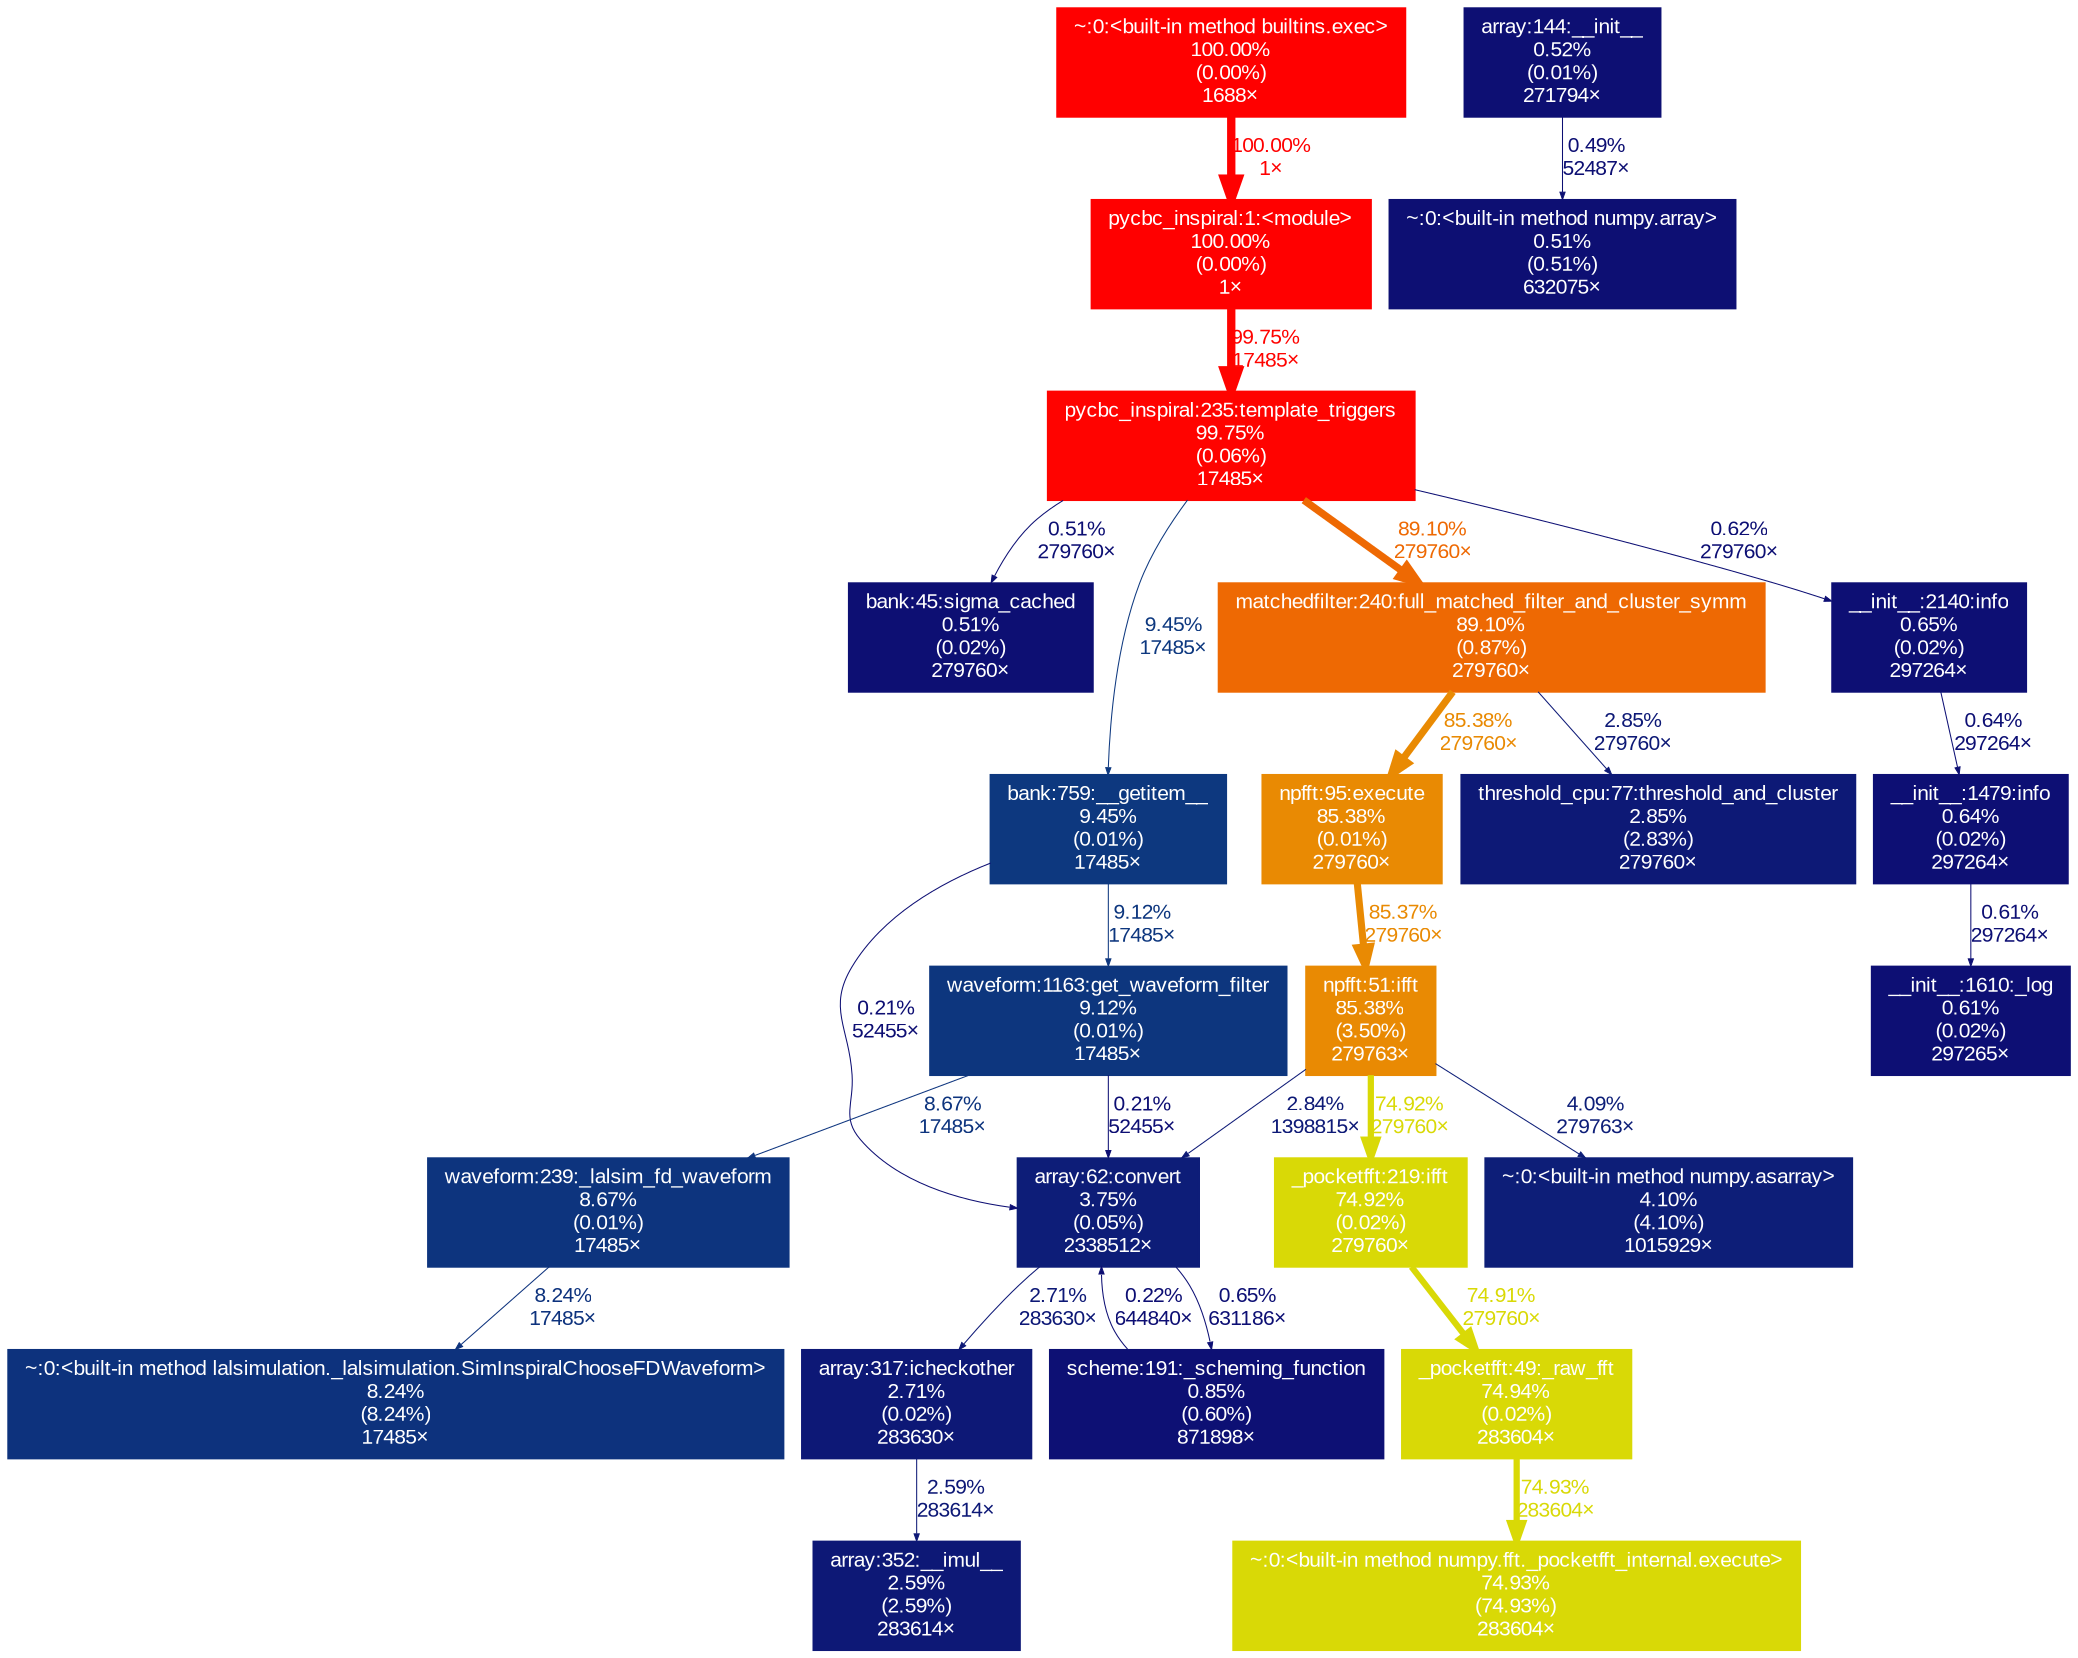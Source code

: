 digraph {
	graph [fontname=Arial, nodesep=0.125, ranksep=0.25];
	node [fontcolor=white, fontname=Arial, height=0, shape=box, style=filled, width=0];
	edge [fontname=Arial];
	372 [color="#ff0000", fontcolor="#ffffff", fontsize="10.00", label="pycbc_inspiral:1:<module>\n100.00%\n(0.00%)\n1×", tooltip="/work/pi_ccapano_umassd_edu/nperla_umassd_edu/envs/pycbc/bin/pycbc_inspiral"];
	372 -> 2567 [arrowsize="1.00", color="#ff0300", fontcolor="#ff0300", fontsize="10.00", label="99.75%\n17485×", labeldistance="3.99", penwidth="3.99"];
	1461 [color="#0d0f73", fontcolor="#ffffff", fontsize="10.00", label="~:0:<built-in method numpy.array>\n0.51%\n(0.51%)\n632075×", tooltip="~"];
	1471 [color="#ff0000", fontcolor="#ffffff", fontsize="10.00", label="~:0:<built-in method builtins.exec>\n100.00%\n(0.00%)\n1688×", tooltip="~"];
	1471 -> 372 [arrowsize="1.00", color="#ff0000", fontcolor="#ff0000", fontsize="10.00", label="100.00%\n1×", labeldistance="4.00", penwidth="4.00"];
	1893 [color="#0d1074", fontcolor="#ffffff", fontsize="10.00", label="scheme:191:_scheming_function\n0.85%\n(0.60%)\n871898×", tooltip="/work/pi_ccapano_umassd_edu/nperla_umassd_edu/envs/pycbc/lib/python3.11/site-packages/pycbc/scheme.py"];
	1893 -> 3613 [arrowsize="0.35", color="#0d0e73", fontcolor="#0d0e73", fontsize="10.00", label="0.22%\n644840×", labeldistance="0.50", penwidth="0.50"];
	2155 [color="#0d0f73", fontcolor="#ffffff", fontsize="10.00", label="array:144:__init__\n0.52%\n(0.01%)\n271794×", tooltip="/work/pi_ccapano_umassd_edu/nperla_umassd_edu/envs/pycbc/lib/python3.11/site-packages/pycbc/types/array.py"];
	2155 -> 1461 [arrowsize="0.35", color="#0d0f73", fontcolor="#0d0f73", fontsize="10.00", label="0.49%\n52487×", labeldistance="0.50", penwidth="0.50"];
	2180 [color="#0d0f73", fontcolor="#ffffff", fontsize="10.00", label="bank:45:sigma_cached\n0.51%\n(0.02%)\n279760×", tooltip="/work/pi_ccapano_umassd_edu/nperla_umassd_edu/envs/pycbc/lib/python3.11/site-packages/pycbc/waveform/bank.py"];
	2181 [color="#0d387f", fontcolor="#ffffff", fontsize="10.00", label="bank:759:__getitem__\n9.45%\n(0.01%)\n17485×", tooltip="/work/pi_ccapano_umassd_edu/nperla_umassd_edu/envs/pycbc/lib/python3.11/site-packages/pycbc/waveform/bank.py"];
	2181 -> 2605 [arrowsize="0.35", color="#0d367e", fontcolor="#0d367e", fontsize="10.00", label="9.12%\n17485×", labeldistance="0.50", penwidth="0.50"];
	2181 -> 3613 [arrowsize="0.35", color="#0d0e73", fontcolor="#0d0e73", fontsize="10.00", label="0.21%\n52455×", labeldistance="0.50", penwidth="0.50"];
	2259 [color="#0d1876", fontcolor="#ffffff", fontsize="10.00", label="array:317:icheckother\n2.71%\n(0.02%)\n283630×", tooltip="/work/pi_ccapano_umassd_edu/nperla_umassd_edu/envs/pycbc/lib/python3.11/site-packages/pycbc/types/array.py"];
	2259 -> 7548 [arrowsize="0.35", color="#0d1876", fontcolor="#0d1876", fontsize="10.00", label="2.59%\n283614×", labeldistance="0.50", penwidth="0.50"];
	2567 [color="#ff0300", fontcolor="#ffffff", fontsize="10.00", label="pycbc_inspiral:235:template_triggers\n99.75%\n(0.06%)\n17485×", tooltip="/work/pi_ccapano_umassd_edu/nperla_umassd_edu/envs/pycbc/bin/pycbc_inspiral"];
	2567 -> 2180 [arrowsize="0.35", color="#0d0f73", fontcolor="#0d0f73", fontsize="10.00", label="0.51%\n279760×", labeldistance="0.50", penwidth="0.50"];
	2567 -> 2181 [arrowsize="0.35", color="#0d387f", fontcolor="#0d387f", fontsize="10.00", label="9.45%\n17485×", labeldistance="0.50", penwidth="0.50"];
	2567 -> 2583 [arrowsize="0.94", color="#ee6903", fontcolor="#ee6903", fontsize="10.00", label="89.10%\n279760×", labeldistance="3.56", penwidth="3.56"];
	2567 -> 2679 [arrowsize="0.35", color="#0d0f74", fontcolor="#0d0f74", fontsize="10.00", label="0.62%\n279760×", labeldistance="0.50", penwidth="0.50"];
	2573 [color="#d9d906", fontcolor="#ffffff", fontsize="10.00", label="_pocketfft:49:_raw_fft\n74.94%\n(0.02%)\n283604×", tooltip="/work/pi_ccapano_umassd_edu/nperla_umassd_edu/envs/pycbc/lib/python3.11/site-packages/numpy/fft/_pocketfft.py"];
	2573 -> 7747 [arrowsize="0.87", color="#d9d906", fontcolor="#d9d906", fontsize="10.00", label="74.93%\n283604×", labeldistance="3.00", penwidth="3.00"];
	2582 [color="#e98a03", fontcolor="#ffffff", fontsize="10.00", label="npfft:51:ifft\n85.38%\n(3.50%)\n279763×", tooltip="/work/pi_ccapano_umassd_edu/nperla_umassd_edu/envs/pycbc/lib/python3.11/site-packages/pycbc/fft/npfft.py"];
	2582 -> 3587 [arrowsize="0.87", color="#d9d906", fontcolor="#d9d906", fontsize="10.00", label="74.92%\n279760×", labeldistance="3.00", penwidth="3.00"];
	2582 -> 3613 [arrowsize="0.35", color="#0d1976", fontcolor="#0d1976", fontsize="10.00", label="2.84%\n1398815×", labeldistance="0.50", penwidth="0.50"];
	2582 -> 8132 [arrowsize="0.35", color="#0d1e78", fontcolor="#0d1e78", fontsize="10.00", label="4.09%\n279763×", labeldistance="0.50", penwidth="0.50"];
	2583 [color="#ee6903", fontcolor="#ffffff", fontsize="10.00", label="matchedfilter:240:full_matched_filter_and_cluster_symm\n89.10%\n(0.87%)\n279760×", tooltip="/work/pi_ccapano_umassd_edu/nperla_umassd_edu/envs/pycbc/lib/python3.11/site-packages/pycbc/filter/matchedfilter.py"];
	2583 -> 3674 [arrowsize="0.92", color="#e98a03", fontcolor="#e98a03", fontsize="10.00", label="85.38%\n279760×", labeldistance="3.42", penwidth="3.42"];
	2583 -> 4015 [arrowsize="0.35", color="#0d1976", fontcolor="#0d1976", fontsize="10.00", label="2.85%\n279760×", labeldistance="0.50", penwidth="0.50"];
	2605 [color="#0d367e", fontcolor="#ffffff", fontsize="10.00", label="waveform:1163:get_waveform_filter\n9.12%\n(0.01%)\n17485×", tooltip="/work/pi_ccapano_umassd_edu/nperla_umassd_edu/envs/pycbc/lib/python3.11/site-packages/pycbc/waveform/waveform.py"];
	2605 -> 3613 [arrowsize="0.35", color="#0d0e73", fontcolor="#0d0e73", fontsize="10.00", label="0.21%\n52455×", labeldistance="0.50", penwidth="0.50"];
	2605 -> 3634 [arrowsize="0.35", color="#0d347e", fontcolor="#0d347e", fontsize="10.00", label="8.67%\n17485×", labeldistance="0.50", penwidth="0.50"];
	2679 [color="#0d0f74", fontcolor="#ffffff", fontsize="10.00", label="__init__:2140:info\n0.65%\n(0.02%)\n297264×", tooltip="/work/pi_ccapano_umassd_edu/nperla_umassd_edu/envs/pycbc/lib/python3.11/logging/__init__.py"];
	2679 -> 3552 [arrowsize="0.35", color="#0d0f74", fontcolor="#0d0f74", fontsize="10.00", label="0.64%\n297264×", labeldistance="0.50", penwidth="0.50"];
	3480 [color="#0d0f74", fontcolor="#ffffff", fontsize="10.00", label="__init__:1610:_log\n0.61%\n(0.02%)\n297265×", tooltip="/work/pi_ccapano_umassd_edu/nperla_umassd_edu/envs/pycbc/lib/python3.11/logging/__init__.py"];
	3552 [color="#0d0f74", fontcolor="#ffffff", fontsize="10.00", label="__init__:1479:info\n0.64%\n(0.02%)\n297264×", tooltip="/work/pi_ccapano_umassd_edu/nperla_umassd_edu/envs/pycbc/lib/python3.11/logging/__init__.py"];
	3552 -> 3480 [arrowsize="0.35", color="#0d0f74", fontcolor="#0d0f74", fontsize="10.00", label="0.61%\n297264×", labeldistance="0.50", penwidth="0.50"];
	3587 [color="#d9d906", fontcolor="#ffffff", fontsize="10.00", label="_pocketfft:219:ifft\n74.92%\n(0.02%)\n279760×", tooltip="/work/pi_ccapano_umassd_edu/nperla_umassd_edu/envs/pycbc/lib/python3.11/site-packages/numpy/fft/_pocketfft.py"];
	3587 -> 2573 [arrowsize="0.87", color="#d9d906", fontcolor="#d9d906", fontsize="10.00", label="74.91%\n279760×", labeldistance="3.00", penwidth="3.00"];
	3613 [color="#0d1d78", fontcolor="#ffffff", fontsize="10.00", label="array:62:convert\n3.75%\n(0.05%)\n2338512×", tooltip="/work/pi_ccapano_umassd_edu/nperla_umassd_edu/envs/pycbc/lib/python3.11/site-packages/pycbc/types/array.py"];
	3613 -> 1893 [arrowsize="0.35", color="#0d0f74", fontcolor="#0d0f74", fontsize="10.00", label="0.65%\n631186×", labeldistance="0.50", penwidth="0.50"];
	3613 -> 2259 [arrowsize="0.35", color="#0d1876", fontcolor="#0d1876", fontsize="10.00", label="2.71%\n283630×", labeldistance="0.50", penwidth="0.50"];
	3634 [color="#0d347e", fontcolor="#ffffff", fontsize="10.00", label="waveform:239:_lalsim_fd_waveform\n8.67%\n(0.01%)\n17485×", tooltip="/work/pi_ccapano_umassd_edu/nperla_umassd_edu/envs/pycbc/lib/python3.11/site-packages/pycbc/waveform/waveform.py"];
	3634 -> 5209 [arrowsize="0.35", color="#0d327d", fontcolor="#0d327d", fontsize="10.00", label="8.24%\n17485×", labeldistance="0.50", penwidth="0.50"];
	3674 [color="#e98a03", fontcolor="#ffffff", fontsize="10.00", label="npfft:95:execute\n85.38%\n(0.01%)\n279760×", tooltip="/work/pi_ccapano_umassd_edu/nperla_umassd_edu/envs/pycbc/lib/python3.11/site-packages/pycbc/fft/npfft.py"];
	3674 -> 2582 [arrowsize="0.92", color="#e98a03", fontcolor="#e98a03", fontsize="10.00", label="85.37%\n279760×", labeldistance="3.41", penwidth="3.41"];
	4015 [color="#0d1976", fontcolor="#ffffff", fontsize="10.00", label="threshold_cpu:77:threshold_and_cluster\n2.85%\n(2.83%)\n279760×", tooltip="/work/pi_ccapano_umassd_edu/nperla_umassd_edu/envs/pycbc/lib/python3.11/site-packages/pycbc/events/threshold_cpu.py"];
	5209 [color="#0d327d", fontcolor="#ffffff", fontsize="10.00", label="~:0:<built-in method lalsimulation._lalsimulation.SimInspiralChooseFDWaveform>\n8.24%\n(8.24%)\n17485×", tooltip="~"];
	7548 [color="#0d1876", fontcolor="#ffffff", fontsize="10.00", label="array:352:__imul__\n2.59%\n(2.59%)\n283614×", tooltip="/work/pi_ccapano_umassd_edu/nperla_umassd_edu/envs/pycbc/lib/python3.11/site-packages/pycbc/types/array.py"];
	7747 [color="#d9d906", fontcolor="#ffffff", fontsize="10.00", label="~:0:<built-in method numpy.fft._pocketfft_internal.execute>\n74.93%\n(74.93%)\n283604×", tooltip="~"];
	8132 [color="#0d1e78", fontcolor="#ffffff", fontsize="10.00", label="~:0:<built-in method numpy.asarray>\n4.10%\n(4.10%)\n1015929×", tooltip="~"];
}
